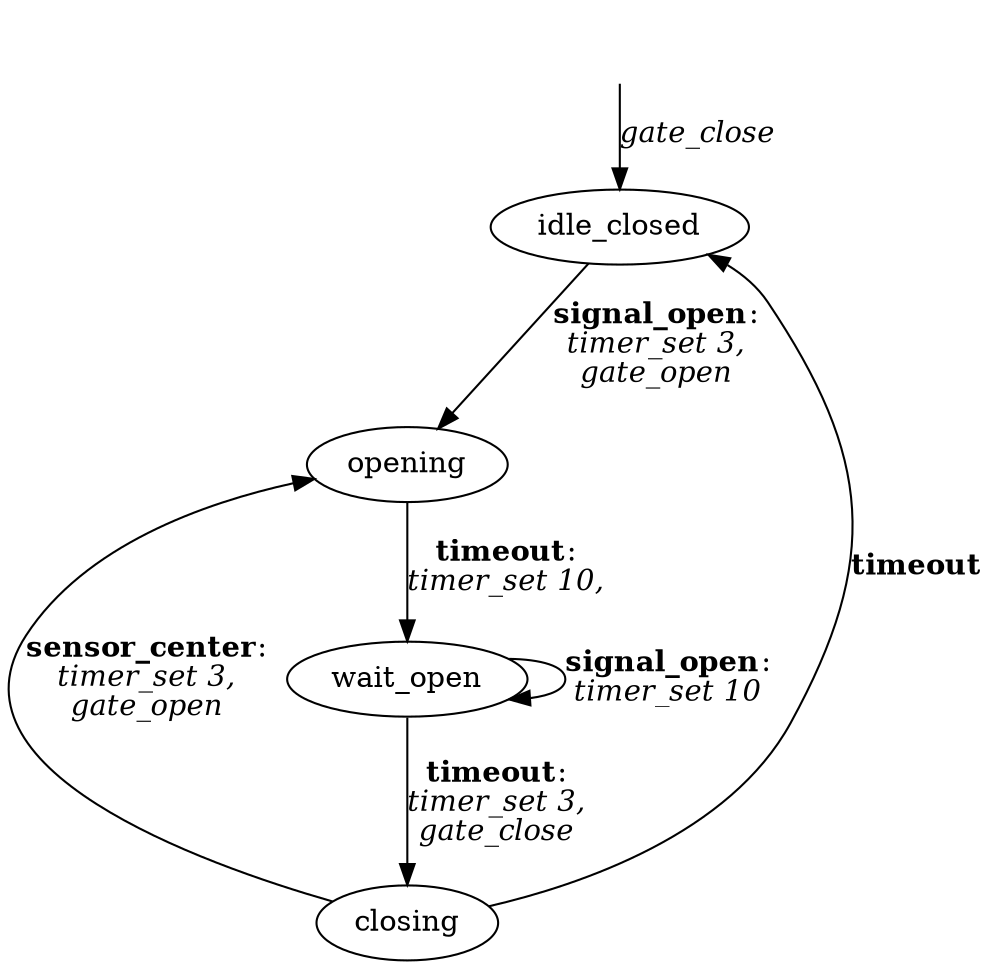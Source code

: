 // Automatic gate FSM
digraph G {
	START [style=invis]
	idle_closed
	wait_open
	closing
	opening
	idle_closed -> opening
	    [label=<<b>signal_open</b>:<br/><i>timer_set 3,<br/>gate_open</i>>]
	opening -> wait_open
	    [label=<<b>timeout</b>:<br/><i>timer_set 10,<br/></i>>]
	wait_open -> wait_open
	    [label=<<b>signal_open</b>:<br/><i>timer_set 10</i>>]
	wait_open -> closing
	    [label=<<b>timeout</b>:<br/><i>timer_set 3,<br/>gate_close</i>>]
	closing -> opening
	    [label=<<b>sensor_center</b>:<br/><i>timer_set 3,<br/>gate_open</i>>]
	closing -> idle_closed
	    [label=<<b>timeout</b>>]
	START -> idle_closed
	    [label=<<i>gate_close</i>>]
}
